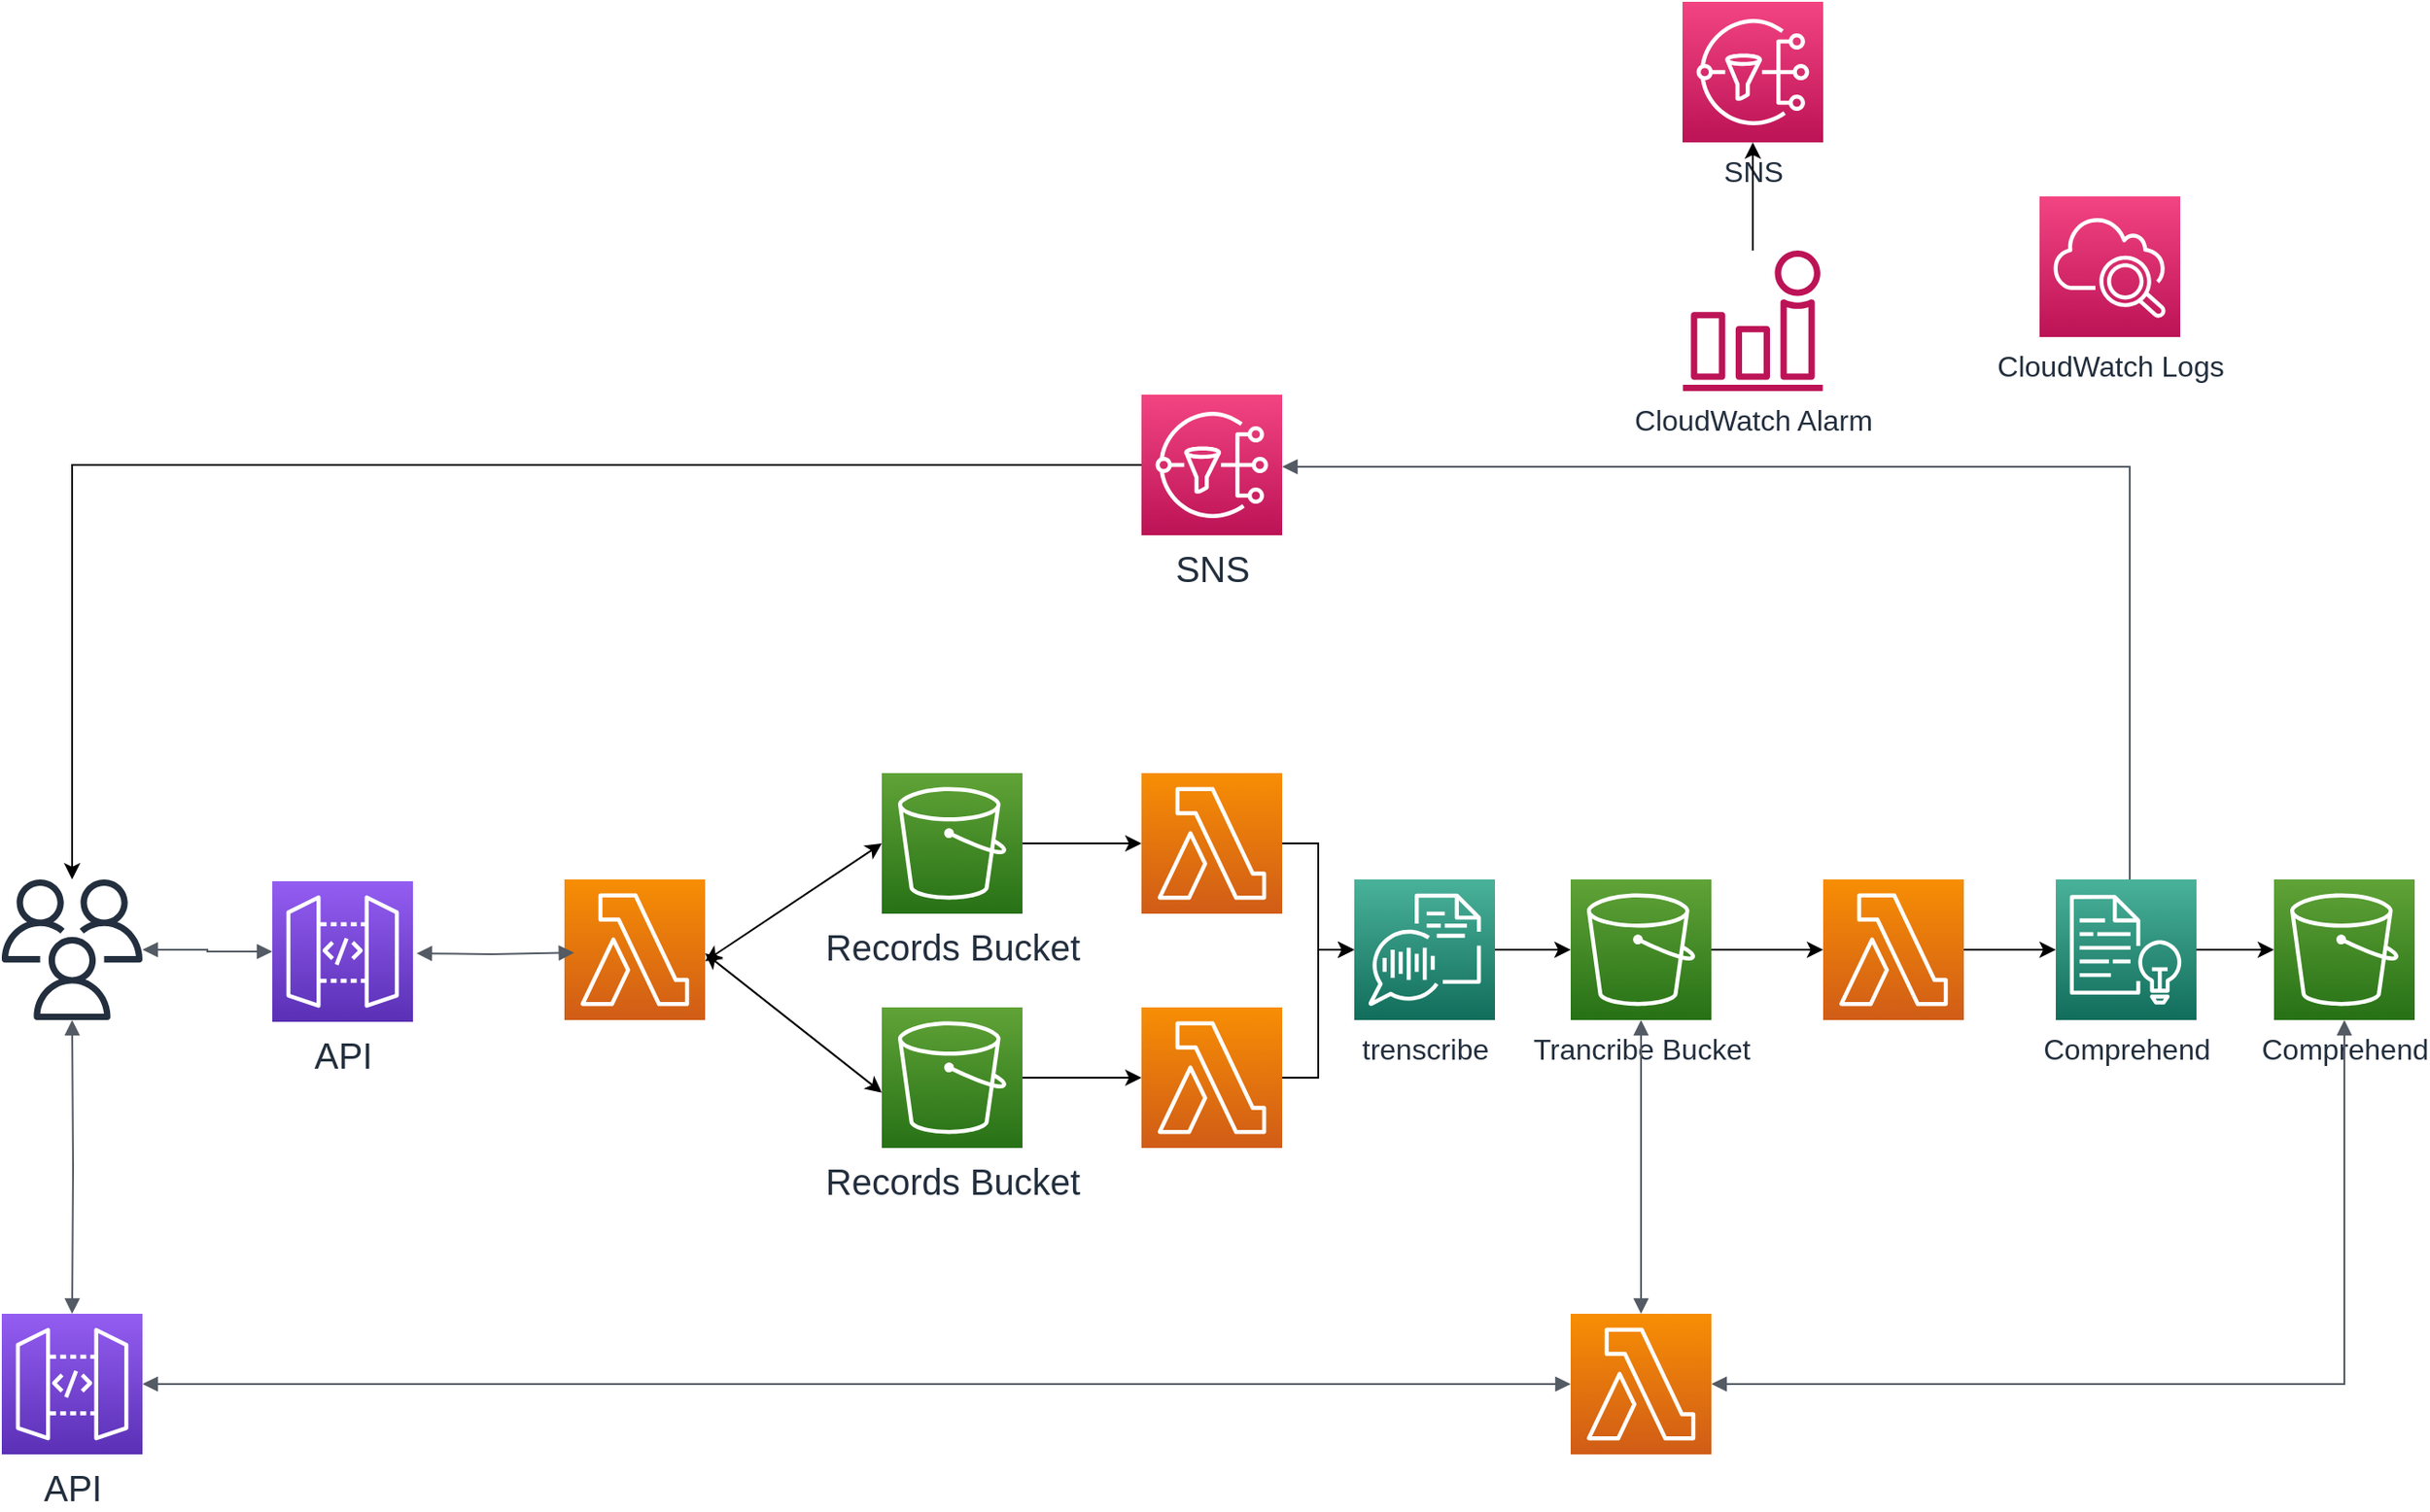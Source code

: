 <mxfile version="14.2.4" type="embed">
    <diagram id="f4EkPLL9Y0YkBu8ijViU" name="Page-1">
        <mxGraphModel dx="2637" dy="1641" grid="1" gridSize="10" guides="1" tooltips="1" connect="1" arrows="1" fold="1" page="1" pageScale="1" pageWidth="1169" pageHeight="827" math="0" shadow="0">
            <root>
                <mxCell id="0"/>
                <mxCell id="1" parent="0"/>
                <mxCell id="142" style="edgeStyle=orthogonalEdgeStyle;rounded=0;orthogonalLoop=1;jettySize=auto;html=1;fontColor=#232F3E;" parent="1" source="143" target="154" edge="1">
                    <mxGeometry relative="1" as="geometry"/>
                </mxCell>
                <mxCell id="143" value="&lt;font style=&quot;font-size: 16px&quot;&gt;Comprehend&lt;/font&gt;" style="outlineConnect=0;fontColor=#232F3E;gradientColor=#4AB29A;gradientDirection=north;fillColor=#116D5B;strokeColor=#ffffff;dashed=0;verticalLabelPosition=bottom;verticalAlign=top;align=center;html=1;fontSize=12;fontStyle=0;aspect=fixed;shape=mxgraph.aws4.resourceIcon;resIcon=mxgraph.aws4.comprehend;sketch=0;" parent="1" vertex="1">
                    <mxGeometry x="749" y="239" width="78" height="78" as="geometry"/>
                </mxCell>
                <mxCell id="144" style="edgeStyle=orthogonalEdgeStyle;rounded=0;orthogonalLoop=1;jettySize=auto;html=1;fontColor=#232F3E;" parent="1" source="145" target="153" edge="1">
                    <mxGeometry relative="1" as="geometry"/>
                </mxCell>
                <mxCell id="145" value="&lt;font style=&quot;font-size: 16px&quot;&gt;trenscribe&lt;/font&gt;" style="outlineConnect=0;fontColor=#232F3E;gradientColor=#4AB29A;gradientDirection=north;fillColor=#116D5B;strokeColor=#ffffff;dashed=0;verticalLabelPosition=bottom;verticalAlign=top;align=center;html=1;fontSize=12;fontStyle=0;aspect=fixed;shape=mxgraph.aws4.resourceIcon;resIcon=mxgraph.aws4.transcribe;sketch=0;" parent="1" vertex="1">
                    <mxGeometry x="360" y="239" width="78" height="78" as="geometry"/>
                </mxCell>
                <mxCell id="184" value="" style="edgeStyle=orthogonalEdgeStyle;rounded=0;orthogonalLoop=1;jettySize=auto;html=1;" edge="1" parent="1" source="147" target="158">
                    <mxGeometry relative="1" as="geometry"/>
                </mxCell>
                <mxCell id="147" value="&lt;font style=&quot;font-size: 20px&quot;&gt;Records Bucket&lt;/font&gt;" style="outlineConnect=0;fontColor=#232F3E;gradientColor=#60A337;gradientDirection=north;fillColor=#277116;strokeColor=#ffffff;dashed=0;verticalLabelPosition=bottom;verticalAlign=top;align=center;html=1;fontSize=12;fontStyle=0;aspect=fixed;shape=mxgraph.aws4.resourceIcon;resIcon=mxgraph.aws4.s3;sketch=0;" parent="1" vertex="1">
                    <mxGeometry x="98" y="180" width="78" height="78" as="geometry"/>
                </mxCell>
                <mxCell id="150" style="edgeStyle=orthogonalEdgeStyle;rounded=0;orthogonalLoop=1;jettySize=auto;html=1;fontColor=#232F3E;" parent="1" source="151" target="156" edge="1">
                    <mxGeometry relative="1" as="geometry"/>
                </mxCell>
                <mxCell id="151" value="&lt;font style=&quot;font-size: 20px&quot;&gt;Records Bucket&lt;/font&gt;" style="outlineConnect=0;fontColor=#232F3E;gradientColor=#60A337;gradientDirection=north;fillColor=#277116;strokeColor=#ffffff;dashed=0;verticalLabelPosition=bottom;verticalAlign=top;align=center;html=1;fontSize=12;fontStyle=0;aspect=fixed;shape=mxgraph.aws4.resourceIcon;resIcon=mxgraph.aws4.s3;sketch=0;" parent="1" vertex="1">
                    <mxGeometry x="98" y="310" width="78" height="78" as="geometry"/>
                </mxCell>
                <mxCell id="152" style="edgeStyle=orthogonalEdgeStyle;rounded=0;orthogonalLoop=1;jettySize=auto;html=1;fontColor=#232F3E;" parent="1" source="153" target="160" edge="1">
                    <mxGeometry relative="1" as="geometry"/>
                </mxCell>
                <mxCell id="153" value="&lt;font style=&quot;font-size: 16px&quot;&gt;Trancribe Bucket&lt;/font&gt;" style="outlineConnect=0;fontColor=#232F3E;gradientColor=#60A337;gradientDirection=north;fillColor=#277116;strokeColor=#ffffff;dashed=0;verticalLabelPosition=bottom;verticalAlign=top;align=center;html=1;fontSize=12;fontStyle=0;aspect=fixed;shape=mxgraph.aws4.resourceIcon;resIcon=mxgraph.aws4.s3;sketch=0;" parent="1" vertex="1">
                    <mxGeometry x="480" y="239" width="78" height="78" as="geometry"/>
                </mxCell>
                <mxCell id="154" value="&lt;font style=&quot;font-size: 16px&quot;&gt;Comprehend&lt;/font&gt;" style="outlineConnect=0;fontColor=#232F3E;gradientColor=#60A337;gradientDirection=north;fillColor=#277116;strokeColor=#ffffff;dashed=0;verticalLabelPosition=bottom;verticalAlign=top;align=center;html=1;fontSize=12;fontStyle=0;aspect=fixed;shape=mxgraph.aws4.resourceIcon;resIcon=mxgraph.aws4.s3;sketch=0;" parent="1" vertex="1">
                    <mxGeometry x="870" y="239" width="78" height="78" as="geometry"/>
                </mxCell>
                <mxCell id="155" style="edgeStyle=orthogonalEdgeStyle;rounded=0;orthogonalLoop=1;jettySize=auto;html=1;fontColor=#232F3E;" parent="1" source="156" target="145" edge="1">
                    <mxGeometry relative="1" as="geometry"/>
                </mxCell>
                <mxCell id="156" value="" style="outlineConnect=0;fontColor=#232F3E;gradientColor=#F78E04;gradientDirection=north;fillColor=#D05C17;strokeColor=#ffffff;dashed=0;verticalLabelPosition=bottom;verticalAlign=top;align=center;html=1;fontSize=12;fontStyle=0;aspect=fixed;shape=mxgraph.aws4.resourceIcon;resIcon=mxgraph.aws4.lambda;sketch=0;" parent="1" vertex="1">
                    <mxGeometry x="242" y="310" width="78" height="78" as="geometry"/>
                </mxCell>
                <mxCell id="157" style="edgeStyle=orthogonalEdgeStyle;rounded=0;orthogonalLoop=1;jettySize=auto;html=1;fontColor=#232F3E;" parent="1" source="158" target="145" edge="1">
                    <mxGeometry relative="1" as="geometry"/>
                </mxCell>
                <mxCell id="158" value="" style="outlineConnect=0;fontColor=#232F3E;gradientColor=#F78E04;gradientDirection=north;fillColor=#D05C17;strokeColor=#ffffff;dashed=0;verticalLabelPosition=bottom;verticalAlign=top;align=center;html=1;fontSize=12;fontStyle=0;aspect=fixed;shape=mxgraph.aws4.resourceIcon;resIcon=mxgraph.aws4.lambda;sketch=0;" parent="1" vertex="1">
                    <mxGeometry x="242" y="180" width="78" height="78" as="geometry"/>
                </mxCell>
                <mxCell id="159" style="edgeStyle=orthogonalEdgeStyle;rounded=0;orthogonalLoop=1;jettySize=auto;html=1;fontColor=#232F3E;" parent="1" source="160" target="143" edge="1">
                    <mxGeometry relative="1" as="geometry"/>
                </mxCell>
                <mxCell id="160" value="" style="outlineConnect=0;fontColor=#232F3E;gradientColor=#F78E04;gradientDirection=north;fillColor=#D05C17;strokeColor=#ffffff;dashed=0;verticalLabelPosition=bottom;verticalAlign=top;align=center;html=1;fontSize=12;fontStyle=0;aspect=fixed;shape=mxgraph.aws4.resourceIcon;resIcon=mxgraph.aws4.lambda;sketch=0;" parent="1" vertex="1">
                    <mxGeometry x="620" y="239" width="78" height="78" as="geometry"/>
                </mxCell>
                <mxCell id="162" value="" style="endArrow=classic;startArrow=classic;html=1;fontColor=#232F3E;" parent="1" edge="1">
                    <mxGeometry width="50" height="50" relative="1" as="geometry">
                        <mxPoint y="280" as="sourcePoint"/>
                        <mxPoint x="98" y="357.269" as="targetPoint"/>
                    </mxGeometry>
                </mxCell>
                <mxCell id="163" value="" style="endArrow=classic;startArrow=classic;html=1;fontColor=#232F3E;" parent="1" edge="1">
                    <mxGeometry width="50" height="50" relative="1" as="geometry">
                        <mxPoint x="-4.547e-13" y="284.409" as="sourcePoint"/>
                        <mxPoint x="98" y="219" as="targetPoint"/>
                    </mxGeometry>
                </mxCell>
                <mxCell id="164" value="" style="edgeStyle=orthogonalEdgeStyle;html=1;endArrow=block;elbow=vertical;startArrow=block;startFill=1;endFill=1;strokeColor=#545B64;rounded=0;fontColor=#232F3E;" parent="1" source="169" target="153" edge="1">
                    <mxGeometry width="100" relative="1" as="geometry">
                        <mxPoint x="519" y="400" as="sourcePoint"/>
                        <mxPoint x="569" y="350" as="targetPoint"/>
                    </mxGeometry>
                </mxCell>
                <mxCell id="165" value="" style="edgeStyle=orthogonalEdgeStyle;html=1;endArrow=block;elbow=vertical;startArrow=block;startFill=1;endFill=1;strokeColor=#545B64;rounded=0;fontColor=#232F3E;" parent="1" source="169" target="154" edge="1">
                    <mxGeometry width="100" relative="1" as="geometry">
                        <mxPoint x="738" y="523" as="sourcePoint"/>
                        <mxPoint x="886.29" y="410" as="targetPoint"/>
                    </mxGeometry>
                </mxCell>
                <mxCell id="166" value="" style="outlineConnect=0;fontColor=#232F3E;gradientColor=none;fillColor=#232F3E;strokeColor=none;dashed=0;verticalLabelPosition=bottom;verticalAlign=top;align=center;html=1;fontSize=12;fontStyle=0;aspect=fixed;pointerEvents=1;shape=mxgraph.aws4.users;sketch=0;" parent="1" vertex="1">
                    <mxGeometry x="-390" y="239" width="78" height="78" as="geometry"/>
                </mxCell>
                <mxCell id="167" value="" style="edgeStyle=orthogonalEdgeStyle;html=1;endArrow=block;elbow=vertical;startArrow=block;startFill=1;endFill=1;strokeColor=#545B64;rounded=0;fontColor=#232F3E;" parent="1" source="166" target="172" edge="1">
                    <mxGeometry width="100" relative="1" as="geometry">
                        <mxPoint x="-178" y="277.17" as="sourcePoint"/>
                        <mxPoint x="-320" y="90" as="targetPoint"/>
                    </mxGeometry>
                </mxCell>
                <mxCell id="168" value="" style="edgeStyle=orthogonalEdgeStyle;html=1;endArrow=block;elbow=vertical;startArrow=block;startFill=1;endFill=1;strokeColor=#545B64;rounded=0;fontColor=#232F3E;" parent="1" source="171" target="169" edge="1">
                    <mxGeometry width="100" relative="1" as="geometry">
                        <mxPoint x="-202" y="518.17" as="sourcePoint"/>
                        <mxPoint x="-102" y="518.17" as="targetPoint"/>
                    </mxGeometry>
                </mxCell>
                <mxCell id="169" value="" style="outlineConnect=0;fontColor=#232F3E;gradientColor=#F78E04;gradientDirection=north;fillColor=#D05C17;strokeColor=#ffffff;dashed=0;verticalLabelPosition=bottom;verticalAlign=top;align=center;html=1;fontSize=12;fontStyle=0;aspect=fixed;shape=mxgraph.aws4.resourceIcon;resIcon=mxgraph.aws4.lambda;sketch=0;" parent="1" vertex="1">
                    <mxGeometry x="480" y="480" width="78" height="78" as="geometry"/>
                </mxCell>
                <mxCell id="170" value="" style="edgeStyle=orthogonalEdgeStyle;html=1;endArrow=block;elbow=vertical;startArrow=block;startFill=1;endFill=1;strokeColor=#545B64;rounded=0;fontColor=#232F3E;" parent="1" target="171" edge="1">
                    <mxGeometry width="100" relative="1" as="geometry">
                        <mxPoint x="-351" y="317" as="sourcePoint"/>
                        <mxPoint x="-241.83" y="397" as="targetPoint"/>
                    </mxGeometry>
                </mxCell>
                <mxCell id="171" value="&lt;font style=&quot;font-size: 20px&quot;&gt;API&lt;/font&gt;" style="outlineConnect=0;fontColor=#232F3E;gradientColor=#945DF2;gradientDirection=north;fillColor=#5A30B5;strokeColor=#ffffff;dashed=0;verticalLabelPosition=bottom;verticalAlign=top;align=center;html=1;fontSize=12;fontStyle=0;aspect=fixed;shape=mxgraph.aws4.resourceIcon;resIcon=mxgraph.aws4.api_gateway;sketch=0;" parent="1" vertex="1">
                    <mxGeometry x="-390" y="480" width="78" height="78" as="geometry"/>
                </mxCell>
                <mxCell id="172" value="&lt;font style=&quot;font-size: 20px&quot;&gt;API&lt;/font&gt;" style="outlineConnect=0;fontColor=#232F3E;gradientColor=#945DF2;gradientDirection=north;fillColor=#5A30B5;strokeColor=#ffffff;dashed=0;verticalLabelPosition=bottom;verticalAlign=top;align=center;html=1;fontSize=12;fontStyle=0;aspect=fixed;shape=mxgraph.aws4.resourceIcon;resIcon=mxgraph.aws4.api_gateway;sketch=0;" parent="1" vertex="1">
                    <mxGeometry x="-240" y="240" width="78" height="78" as="geometry"/>
                </mxCell>
                <mxCell id="173" value="" style="outlineConnect=0;fontColor=#232F3E;gradientColor=#F78E04;gradientDirection=north;fillColor=#D05C17;strokeColor=#ffffff;dashed=0;verticalLabelPosition=bottom;verticalAlign=top;align=center;html=1;fontSize=12;fontStyle=0;aspect=fixed;shape=mxgraph.aws4.resourceIcon;resIcon=mxgraph.aws4.lambda;sketch=0;" parent="1" vertex="1">
                    <mxGeometry x="-78" y="239" width="78" height="78" as="geometry"/>
                </mxCell>
                <mxCell id="174" value="" style="edgeStyle=orthogonalEdgeStyle;html=1;endArrow=block;elbow=vertical;startArrow=block;startFill=1;endFill=1;strokeColor=#545B64;rounded=0;fontSize=20;entryX=0.069;entryY=0.521;entryDx=0;entryDy=0;entryPerimeter=0;" parent="1" target="173" edge="1">
                    <mxGeometry width="100" relative="1" as="geometry">
                        <mxPoint x="-160" y="280" as="sourcePoint"/>
                        <mxPoint x="-120" y="280" as="targetPoint"/>
                    </mxGeometry>
                </mxCell>
                <mxCell id="175" style="edgeStyle=orthogonalEdgeStyle;rounded=0;orthogonalLoop=1;jettySize=auto;html=1;fontSize=20;" parent="1" source="176" target="166" edge="1">
                    <mxGeometry relative="1" as="geometry"/>
                </mxCell>
                <mxCell id="176" value="&lt;font style=&quot;font-size: 20px&quot;&gt;SNS&lt;/font&gt;" style="points=[[0,0,0],[0.25,0,0],[0.5,0,0],[0.75,0,0],[1,0,0],[0,1,0],[0.25,1,0],[0.5,1,0],[0.75,1,0],[1,1,0],[0,0.25,0],[0,0.5,0],[0,0.75,0],[1,0.25,0],[1,0.5,0],[1,0.75,0]];outlineConnect=0;fontColor=#232F3E;gradientColor=#F34482;gradientDirection=north;fillColor=#BC1356;strokeColor=#ffffff;dashed=0;verticalLabelPosition=bottom;verticalAlign=top;align=center;html=1;fontSize=12;fontStyle=0;aspect=fixed;shape=mxgraph.aws4.resourceIcon;resIcon=mxgraph.aws4.sns;" parent="1" vertex="1">
                    <mxGeometry x="242" y="-30" width="78" height="78" as="geometry"/>
                </mxCell>
                <mxCell id="177" value="" style="edgeStyle=orthogonalEdgeStyle;html=1;endArrow=none;elbow=vertical;startArrow=block;startFill=1;strokeColor=#545B64;rounded=0;fontSize=20;" parent="1" target="143" edge="1">
                    <mxGeometry width="100" relative="1" as="geometry">
                        <mxPoint x="320.0" y="10" as="sourcePoint"/>
                        <mxPoint x="790" as="targetPoint"/>
                        <Array as="points">
                            <mxPoint x="790" y="10"/>
                        </Array>
                    </mxGeometry>
                </mxCell>
                <mxCell id="179" value="&lt;font style=&quot;font-size: 16px&quot;&gt;CloudWatch Logs&lt;/font&gt;" style="points=[[0,0,0],[0.25,0,0],[0.5,0,0],[0.75,0,0],[1,0,0],[0,1,0],[0.25,1,0],[0.5,1,0],[0.75,1,0],[1,1,0],[0,0.25,0],[0,0.5,0],[0,0.75,0],[1,0.25,0],[1,0.5,0],[1,0.75,0]];points=[[0,0,0],[0.25,0,0],[0.5,0,0],[0.75,0,0],[1,0,0],[0,1,0],[0.25,1,0],[0.5,1,0],[0.75,1,0],[1,1,0],[0,0.25,0],[0,0.5,0],[0,0.75,0],[1,0.25,0],[1,0.5,0],[1,0.75,0]];outlineConnect=0;fontColor=#232F3E;gradientColor=#F34482;gradientDirection=north;fillColor=#BC1356;strokeColor=#ffffff;dashed=0;verticalLabelPosition=bottom;verticalAlign=top;align=center;html=1;fontSize=12;fontStyle=0;aspect=fixed;shape=mxgraph.aws4.resourceIcon;resIcon=mxgraph.aws4.cloudwatch_2;" parent="1" vertex="1">
                    <mxGeometry x="740" y="-140" width="78" height="78" as="geometry"/>
                </mxCell>
                <mxCell id="180" value="&lt;font style=&quot;font-size: 16px&quot;&gt;SNS&lt;/font&gt;" style="points=[[0,0,0],[0.25,0,0],[0.5,0,0],[0.75,0,0],[1,0,0],[0,1,0],[0.25,1,0],[0.5,1,0],[0.75,1,0],[1,1,0],[0,0.25,0],[0,0.5,0],[0,0.75,0],[1,0.25,0],[1,0.5,0],[1,0.75,0]];outlineConnect=0;fontColor=#232F3E;gradientColor=#F34482;gradientDirection=north;fillColor=#BC1356;strokeColor=#ffffff;dashed=0;verticalLabelPosition=bottom;verticalAlign=top;align=center;html=1;fontSize=12;fontStyle=0;aspect=fixed;shape=mxgraph.aws4.resourceIcon;resIcon=mxgraph.aws4.sns;" parent="1" vertex="1">
                    <mxGeometry x="542" y="-248" width="78" height="78" as="geometry"/>
                </mxCell>
                <mxCell id="183" style="edgeStyle=orthogonalEdgeStyle;rounded=0;orthogonalLoop=1;jettySize=auto;html=1;entryX=0.5;entryY=1;entryDx=0;entryDy=0;entryPerimeter=0;fontSize=20;" parent="1" source="181" target="180" edge="1">
                    <mxGeometry relative="1" as="geometry"/>
                </mxCell>
                <mxCell id="181" value="&lt;font style=&quot;font-size: 16px&quot;&gt;CloudWatch Alarm&lt;/font&gt;" style="outlineConnect=0;fontColor=#232F3E;gradientColor=none;fillColor=#BC1356;strokeColor=none;dashed=0;verticalLabelPosition=bottom;verticalAlign=top;align=center;html=1;fontSize=12;fontStyle=0;aspect=fixed;pointerEvents=1;shape=mxgraph.aws4.alarm;" parent="1" vertex="1">
                    <mxGeometry x="542" y="-110" width="78" height="78" as="geometry"/>
                </mxCell>
            </root>
        </mxGraphModel>
    </diagram>
</mxfile>